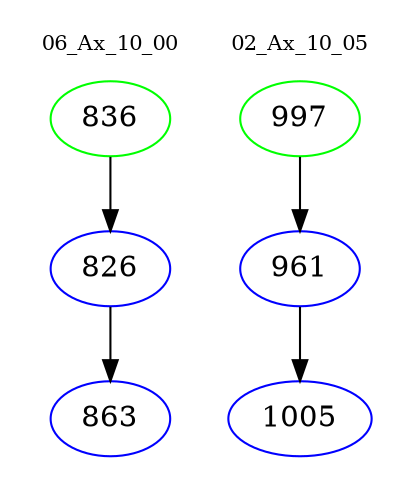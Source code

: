 digraph{
subgraph cluster_0 {
color = white
label = "06_Ax_10_00";
fontsize=10;
T0_836 [label="836", color="green"]
T0_836 -> T0_826 [color="black"]
T0_826 [label="826", color="blue"]
T0_826 -> T0_863 [color="black"]
T0_863 [label="863", color="blue"]
}
subgraph cluster_1 {
color = white
label = "02_Ax_10_05";
fontsize=10;
T1_997 [label="997", color="green"]
T1_997 -> T1_961 [color="black"]
T1_961 [label="961", color="blue"]
T1_961 -> T1_1005 [color="black"]
T1_1005 [label="1005", color="blue"]
}
}
